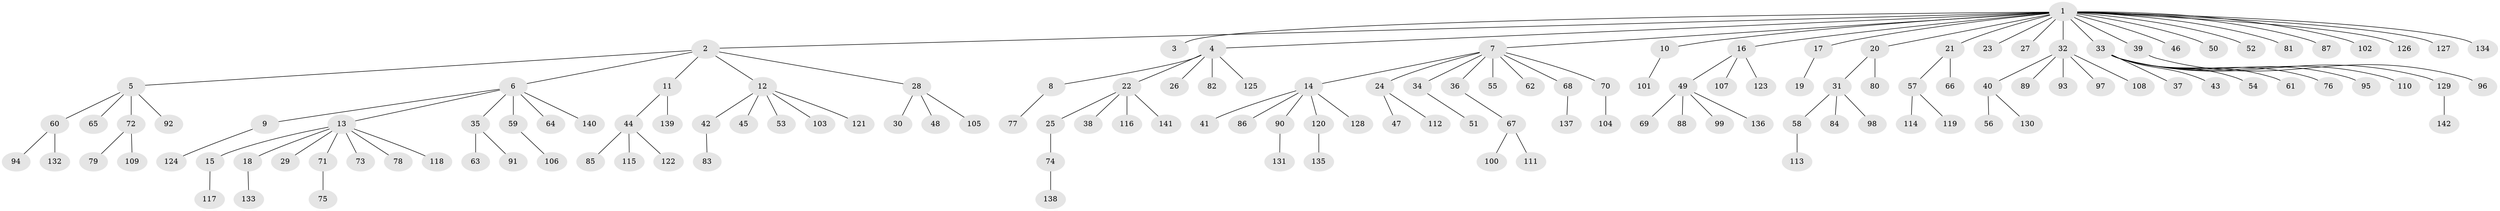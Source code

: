 // coarse degree distribution, {2: 0.12790697674418605, 4: 0.06976744186046512, 1: 0.6976744186046512, 8: 0.011627906976744186, 6: 0.023255813953488372, 21: 0.011627906976744186, 7: 0.011627906976744186, 5: 0.023255813953488372, 3: 0.023255813953488372}
// Generated by graph-tools (version 1.1) at 2025/36/03/04/25 23:36:49]
// undirected, 142 vertices, 141 edges
graph export_dot {
  node [color=gray90,style=filled];
  1;
  2;
  3;
  4;
  5;
  6;
  7;
  8;
  9;
  10;
  11;
  12;
  13;
  14;
  15;
  16;
  17;
  18;
  19;
  20;
  21;
  22;
  23;
  24;
  25;
  26;
  27;
  28;
  29;
  30;
  31;
  32;
  33;
  34;
  35;
  36;
  37;
  38;
  39;
  40;
  41;
  42;
  43;
  44;
  45;
  46;
  47;
  48;
  49;
  50;
  51;
  52;
  53;
  54;
  55;
  56;
  57;
  58;
  59;
  60;
  61;
  62;
  63;
  64;
  65;
  66;
  67;
  68;
  69;
  70;
  71;
  72;
  73;
  74;
  75;
  76;
  77;
  78;
  79;
  80;
  81;
  82;
  83;
  84;
  85;
  86;
  87;
  88;
  89;
  90;
  91;
  92;
  93;
  94;
  95;
  96;
  97;
  98;
  99;
  100;
  101;
  102;
  103;
  104;
  105;
  106;
  107;
  108;
  109;
  110;
  111;
  112;
  113;
  114;
  115;
  116;
  117;
  118;
  119;
  120;
  121;
  122;
  123;
  124;
  125;
  126;
  127;
  128;
  129;
  130;
  131;
  132;
  133;
  134;
  135;
  136;
  137;
  138;
  139;
  140;
  141;
  142;
  1 -- 2;
  1 -- 3;
  1 -- 4;
  1 -- 7;
  1 -- 10;
  1 -- 16;
  1 -- 17;
  1 -- 20;
  1 -- 21;
  1 -- 23;
  1 -- 27;
  1 -- 32;
  1 -- 33;
  1 -- 39;
  1 -- 46;
  1 -- 50;
  1 -- 52;
  1 -- 81;
  1 -- 87;
  1 -- 102;
  1 -- 126;
  1 -- 127;
  1 -- 134;
  2 -- 5;
  2 -- 6;
  2 -- 11;
  2 -- 12;
  2 -- 28;
  4 -- 8;
  4 -- 22;
  4 -- 26;
  4 -- 82;
  4 -- 125;
  5 -- 60;
  5 -- 65;
  5 -- 72;
  5 -- 92;
  6 -- 9;
  6 -- 13;
  6 -- 35;
  6 -- 59;
  6 -- 64;
  6 -- 140;
  7 -- 14;
  7 -- 24;
  7 -- 34;
  7 -- 36;
  7 -- 55;
  7 -- 62;
  7 -- 68;
  7 -- 70;
  8 -- 77;
  9 -- 124;
  10 -- 101;
  11 -- 44;
  11 -- 139;
  12 -- 42;
  12 -- 45;
  12 -- 53;
  12 -- 103;
  12 -- 121;
  13 -- 15;
  13 -- 18;
  13 -- 29;
  13 -- 71;
  13 -- 73;
  13 -- 78;
  13 -- 118;
  14 -- 41;
  14 -- 86;
  14 -- 90;
  14 -- 120;
  14 -- 128;
  15 -- 117;
  16 -- 49;
  16 -- 107;
  16 -- 123;
  17 -- 19;
  18 -- 133;
  20 -- 31;
  20 -- 80;
  21 -- 57;
  21 -- 66;
  22 -- 25;
  22 -- 38;
  22 -- 116;
  22 -- 141;
  24 -- 47;
  24 -- 112;
  25 -- 74;
  28 -- 30;
  28 -- 48;
  28 -- 105;
  31 -- 58;
  31 -- 84;
  31 -- 98;
  32 -- 40;
  32 -- 89;
  32 -- 93;
  32 -- 97;
  32 -- 108;
  33 -- 37;
  33 -- 43;
  33 -- 54;
  33 -- 61;
  33 -- 76;
  33 -- 95;
  33 -- 110;
  33 -- 129;
  34 -- 51;
  35 -- 63;
  35 -- 91;
  36 -- 67;
  39 -- 96;
  40 -- 56;
  40 -- 130;
  42 -- 83;
  44 -- 85;
  44 -- 115;
  44 -- 122;
  49 -- 69;
  49 -- 88;
  49 -- 99;
  49 -- 136;
  57 -- 114;
  57 -- 119;
  58 -- 113;
  59 -- 106;
  60 -- 94;
  60 -- 132;
  67 -- 100;
  67 -- 111;
  68 -- 137;
  70 -- 104;
  71 -- 75;
  72 -- 79;
  72 -- 109;
  74 -- 138;
  90 -- 131;
  120 -- 135;
  129 -- 142;
}
